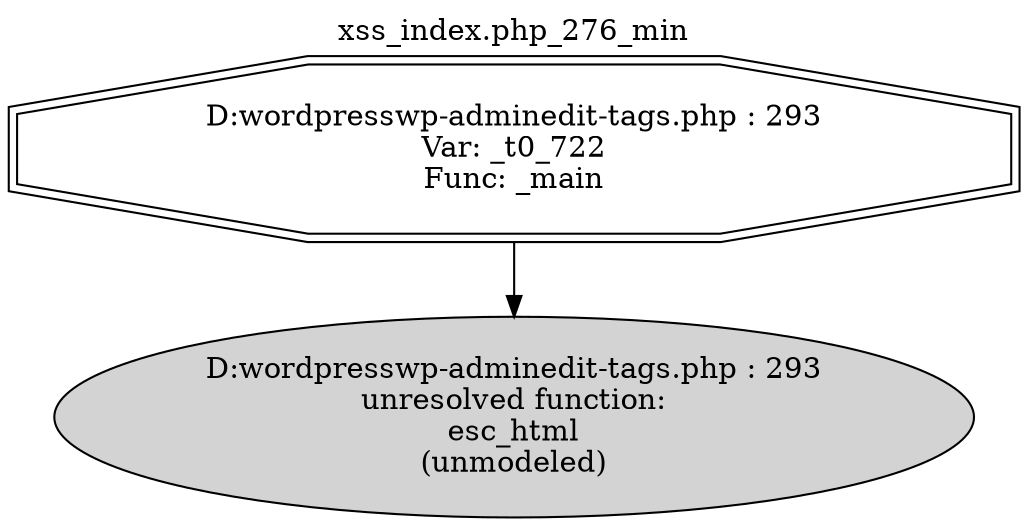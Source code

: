 digraph cfg {
  label="xss_index.php_276_min";
  labelloc=t;
  n1 [shape=doubleoctagon, label="D:\wordpress\wp-admin\edit-tags.php : 293\nVar: _t0_722\nFunc: _main\n"];
  n2 [shape=ellipse, label="D:\wordpress\wp-admin\edit-tags.php : 293\nunresolved function:\nesc_html\n(unmodeled)\n",style=filled];
  n1 -> n2;
}
